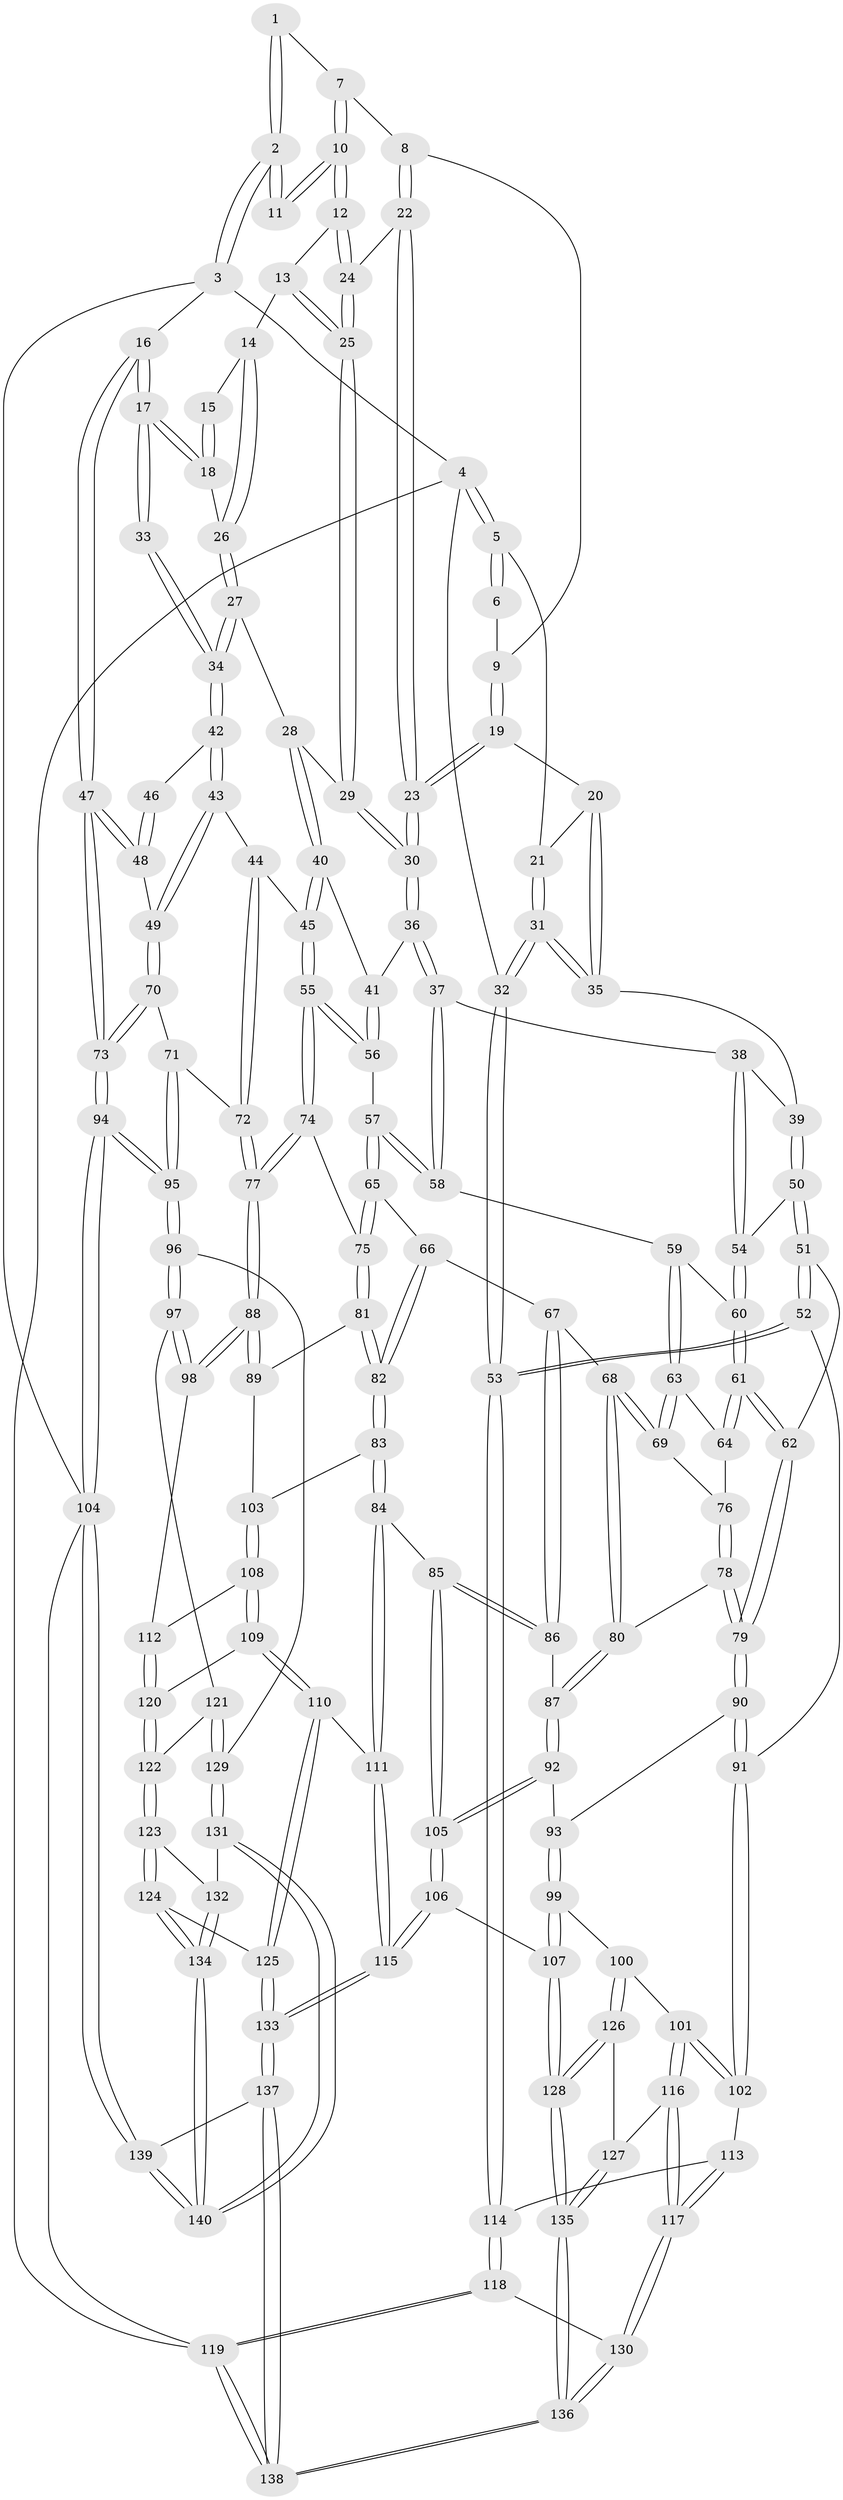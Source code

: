 // coarse degree distribution, {5: 0.21428571428571427, 2: 0.03571428571428571, 1: 0.017857142857142856, 3: 0.16071428571428573, 4: 0.42857142857142855, 6: 0.08928571428571429, 10: 0.017857142857142856, 7: 0.03571428571428571}
// Generated by graph-tools (version 1.1) at 2025/04/03/04/25 22:04:36]
// undirected, 140 vertices, 347 edges
graph export_dot {
graph [start="1"]
  node [color=gray90,style=filled];
  1 [pos="+0.5392587208159774+0"];
  2 [pos="+1+0"];
  3 [pos="+1+0"];
  4 [pos="+0+0"];
  5 [pos="+0+0"];
  6 [pos="+0.3072930875330753+0"];
  7 [pos="+0.5446449449815868+0"];
  8 [pos="+0.5143791440505096+0.02767087704865847"];
  9 [pos="+0.40564923959464005+0.0805199942229326"];
  10 [pos="+0.684345448719189+0.08195714260852095"];
  11 [pos="+0.9255025528386964+0"];
  12 [pos="+0.6868014599017931+0.09924481018906017"];
  13 [pos="+0.7113485149532355+0.1300263938255989"];
  14 [pos="+0.7134577770768629+0.13110578940858306"];
  15 [pos="+0.796424272775165+0.07557133635447051"];
  16 [pos="+1+0.016970875678759875"];
  17 [pos="+1+0.09177820620448085"];
  18 [pos="+0.8485601877526934+0.17510081637396377"];
  19 [pos="+0.330552813644005+0.16807858637220513"];
  20 [pos="+0.18062750622181592+0.1133079603820892"];
  21 [pos="+0.13451725030659167+0.031771521186952555"];
  22 [pos="+0.528256201015825+0.13257510916897394"];
  23 [pos="+0.3952723215805147+0.21886293124088943"];
  24 [pos="+0.5449226749893389+0.14250336445556597"];
  25 [pos="+0.602175123105228+0.23811249343014965"];
  26 [pos="+0.7765133120829546+0.21078636712065058"];
  27 [pos="+0.7568517905970278+0.299146123698172"];
  28 [pos="+0.6406504994180974+0.3072808373389734"];
  29 [pos="+0.605242189805721+0.2675027772967546"];
  30 [pos="+0.41785592521137926+0.30152171402402683"];
  31 [pos="+0+0.4615595968679524"];
  32 [pos="+0+0.507223758799605"];
  33 [pos="+0.9823959262669651+0.2770767543956614"];
  34 [pos="+0.7768707748936564+0.3221652788401546"];
  35 [pos="+0.15199261609446263+0.3180817067585031"];
  36 [pos="+0.40769864548162504+0.35481375625111483"];
  37 [pos="+0.38300004262193343+0.3801526045018212"];
  38 [pos="+0.1948581607656593+0.34692266895275425"];
  39 [pos="+0.17459159126223184+0.3379077928245768"];
  40 [pos="+0.6249782087004082+0.3461907807539885"];
  41 [pos="+0.4541258921555264+0.37672856163046115"];
  42 [pos="+0.7841464371393168+0.3516693609287647"];
  43 [pos="+0.79236118481574+0.40821307275355434"];
  44 [pos="+0.7232648277016134+0.4693239720850299"];
  45 [pos="+0.6129983315857551+0.4854419202201403"];
  46 [pos="+0.9367463556113591+0.36538104286311995"];
  47 [pos="+1+0.5129477051100632"];
  48 [pos="+0.9247273983078718+0.40563115266959937"];
  49 [pos="+0.8693706513490981+0.460937937530177"];
  50 [pos="+0.1797093060354546+0.476922272487599"];
  51 [pos="+0.13337863883921872+0.5737757086716148"];
  52 [pos="+0.12364076971988232+0.5753410369027696"];
  53 [pos="+0+0.530948652419186"];
  54 [pos="+0.25665396946915353+0.47833276324557783"];
  55 [pos="+0.605637476391126+0.4931263902717174"];
  56 [pos="+0.5467085452719699+0.4566123139749156"];
  57 [pos="+0.401462809830891+0.5054876141830243"];
  58 [pos="+0.3739512849877537+0.4369106710944266"];
  59 [pos="+0.33415642548687663+0.4597659891301014"];
  60 [pos="+0.26188722523608304+0.48257724120577017"];
  61 [pos="+0.24154082380562414+0.5536592130506534"];
  62 [pos="+0.1956608428208266+0.5875415265715772"];
  63 [pos="+0.29464272639288125+0.555343502952433"];
  64 [pos="+0.27992970093490216+0.556054191986947"];
  65 [pos="+0.4086737207884593+0.5339052021749046"];
  66 [pos="+0.40598969960955245+0.5411375771722425"];
  67 [pos="+0.3824237197736045+0.5675463646453963"];
  68 [pos="+0.36507105155927805+0.5814645036859749"];
  69 [pos="+0.34330005189887347+0.5752406976429966"];
  70 [pos="+0.8944132185479249+0.5309719842607883"];
  71 [pos="+0.8278672803464622+0.6027703587165594"];
  72 [pos="+0.7988910030951688+0.6151177451328023"];
  73 [pos="+1+0.5839977525772793"];
  74 [pos="+0.5990677860428947+0.5201238069199591"];
  75 [pos="+0.571592811787697+0.5453368174937742"];
  76 [pos="+0.29434468244188583+0.5988421052659214"];
  77 [pos="+0.7441195145657039+0.6717689657745071"];
  78 [pos="+0.2772086549861274+0.6305087414461654"];
  79 [pos="+0.2333586932502132+0.6379740272131008"];
  80 [pos="+0.3486265567335253+0.6325229631997701"];
  81 [pos="+0.5570279866270305+0.587544378180101"];
  82 [pos="+0.500111947451061+0.67585193255923"];
  83 [pos="+0.495542464374569+0.6960298637734128"];
  84 [pos="+0.47383482808859423+0.7065923565029979"];
  85 [pos="+0.4703193103339403+0.7062448016474462"];
  86 [pos="+0.45442816162088134+0.7020576323213162"];
  87 [pos="+0.3630147045733833+0.6914449058152267"];
  88 [pos="+0.7371377042878509+0.7017682034489301"];
  89 [pos="+0.6375998086670209+0.6921944522794378"];
  90 [pos="+0.23822195495266169+0.6721132228267019"];
  91 [pos="+0.15049218921276014+0.7363618621472212"];
  92 [pos="+0.32608989618002443+0.7269290071604163"];
  93 [pos="+0.25440198611408305+0.6924071137028434"];
  94 [pos="+1+0.9575302883742385"];
  95 [pos="+1+0.9534672072137228"];
  96 [pos="+0.8323441200145568+0.8419095871646197"];
  97 [pos="+0.7549856844528091+0.7453340206348338"];
  98 [pos="+0.7410941855671022+0.7241140374788916"];
  99 [pos="+0.2067196470074477+0.8096554342788694"];
  100 [pos="+0.19377463545256937+0.8076669159439042"];
  101 [pos="+0.1784027334315274+0.7958858427733406"];
  102 [pos="+0.1464593774290314+0.7471717384095201"];
  103 [pos="+0.5327104181344421+0.7181734678348205"];
  104 [pos="+1+1"];
  105 [pos="+0.3188496566091452+0.8392018474427696"];
  106 [pos="+0.31629505650387585+0.8518480579234631"];
  107 [pos="+0.2990264715023128+0.8547238575620084"];
  108 [pos="+0.5588065562328611+0.7675574644854252"];
  109 [pos="+0.5315218898688844+0.8321498129459493"];
  110 [pos="+0.5091079501685406+0.8663196287477956"];
  111 [pos="+0.46480281935279155+0.7590302668414556"];
  112 [pos="+0.6217053730363806+0.7960276588497889"];
  113 [pos="+0.13511647194443735+0.7467682387720606"];
  114 [pos="+0+0.5987690858129328"];
  115 [pos="+0.3674604339466415+0.8828393378898749"];
  116 [pos="+0.024336200865177012+0.8632954539820428"];
  117 [pos="+0+0.8529080696587352"];
  118 [pos="+0+0.7855949676474281"];
  119 [pos="+0+1"];
  120 [pos="+0.6183564566691495+0.8279027069054721"];
  121 [pos="+0.6471924059733589+0.8688068816367123"];
  122 [pos="+0.6213284246804756+0.8723157131188366"];
  123 [pos="+0.6184852402168093+0.8768170227613482"];
  124 [pos="+0.5682932680462264+0.9128391495130641"];
  125 [pos="+0.4992073653123657+0.9191005123099589"];
  126 [pos="+0.16014927007770116+0.8613906336723578"];
  127 [pos="+0.06638460145692061+0.8932715359611348"];
  128 [pos="+0.1808094452855356+1"];
  129 [pos="+0.7706921977528676+0.8896877750724866"];
  130 [pos="+0+0.8383567031023531"];
  131 [pos="+0.7539577954397672+0.9122556657708127"];
  132 [pos="+0.6645951401416479+0.9233736239538871"];
  133 [pos="+0.44201158425911613+0.9625497581767701"];
  134 [pos="+0.6429718345884643+0.9867427344295862"];
  135 [pos="+0.16592197759234248+1"];
  136 [pos="+0.1625576216731655+1"];
  137 [pos="+0.42656609787237965+1"];
  138 [pos="+0.17673039739364263+1"];
  139 [pos="+0.6870834156621028+1"];
  140 [pos="+0.6879476818549446+1"];
  1 -- 2;
  1 -- 2;
  1 -- 7;
  2 -- 3;
  2 -- 3;
  2 -- 11;
  2 -- 11;
  3 -- 4;
  3 -- 16;
  3 -- 104;
  4 -- 5;
  4 -- 5;
  4 -- 32;
  4 -- 119;
  5 -- 6;
  5 -- 6;
  5 -- 21;
  6 -- 9;
  7 -- 8;
  7 -- 10;
  7 -- 10;
  8 -- 9;
  8 -- 22;
  8 -- 22;
  9 -- 19;
  9 -- 19;
  10 -- 11;
  10 -- 11;
  10 -- 12;
  10 -- 12;
  12 -- 13;
  12 -- 24;
  12 -- 24;
  13 -- 14;
  13 -- 25;
  13 -- 25;
  14 -- 15;
  14 -- 26;
  14 -- 26;
  15 -- 18;
  15 -- 18;
  16 -- 17;
  16 -- 17;
  16 -- 47;
  16 -- 47;
  17 -- 18;
  17 -- 18;
  17 -- 33;
  17 -- 33;
  18 -- 26;
  19 -- 20;
  19 -- 23;
  19 -- 23;
  20 -- 21;
  20 -- 35;
  20 -- 35;
  21 -- 31;
  21 -- 31;
  22 -- 23;
  22 -- 23;
  22 -- 24;
  23 -- 30;
  23 -- 30;
  24 -- 25;
  24 -- 25;
  25 -- 29;
  25 -- 29;
  26 -- 27;
  26 -- 27;
  27 -- 28;
  27 -- 34;
  27 -- 34;
  28 -- 29;
  28 -- 40;
  28 -- 40;
  29 -- 30;
  29 -- 30;
  30 -- 36;
  30 -- 36;
  31 -- 32;
  31 -- 32;
  31 -- 35;
  31 -- 35;
  32 -- 53;
  32 -- 53;
  33 -- 34;
  33 -- 34;
  34 -- 42;
  34 -- 42;
  35 -- 39;
  36 -- 37;
  36 -- 37;
  36 -- 41;
  37 -- 38;
  37 -- 58;
  37 -- 58;
  38 -- 39;
  38 -- 54;
  38 -- 54;
  39 -- 50;
  39 -- 50;
  40 -- 41;
  40 -- 45;
  40 -- 45;
  41 -- 56;
  41 -- 56;
  42 -- 43;
  42 -- 43;
  42 -- 46;
  43 -- 44;
  43 -- 49;
  43 -- 49;
  44 -- 45;
  44 -- 72;
  44 -- 72;
  45 -- 55;
  45 -- 55;
  46 -- 48;
  46 -- 48;
  47 -- 48;
  47 -- 48;
  47 -- 73;
  47 -- 73;
  48 -- 49;
  49 -- 70;
  49 -- 70;
  50 -- 51;
  50 -- 51;
  50 -- 54;
  51 -- 52;
  51 -- 52;
  51 -- 62;
  52 -- 53;
  52 -- 53;
  52 -- 91;
  53 -- 114;
  53 -- 114;
  54 -- 60;
  54 -- 60;
  55 -- 56;
  55 -- 56;
  55 -- 74;
  55 -- 74;
  56 -- 57;
  57 -- 58;
  57 -- 58;
  57 -- 65;
  57 -- 65;
  58 -- 59;
  59 -- 60;
  59 -- 63;
  59 -- 63;
  60 -- 61;
  60 -- 61;
  61 -- 62;
  61 -- 62;
  61 -- 64;
  61 -- 64;
  62 -- 79;
  62 -- 79;
  63 -- 64;
  63 -- 69;
  63 -- 69;
  64 -- 76;
  65 -- 66;
  65 -- 75;
  65 -- 75;
  66 -- 67;
  66 -- 82;
  66 -- 82;
  67 -- 68;
  67 -- 86;
  67 -- 86;
  68 -- 69;
  68 -- 69;
  68 -- 80;
  68 -- 80;
  69 -- 76;
  70 -- 71;
  70 -- 73;
  70 -- 73;
  71 -- 72;
  71 -- 95;
  71 -- 95;
  72 -- 77;
  72 -- 77;
  73 -- 94;
  73 -- 94;
  74 -- 75;
  74 -- 77;
  74 -- 77;
  75 -- 81;
  75 -- 81;
  76 -- 78;
  76 -- 78;
  77 -- 88;
  77 -- 88;
  78 -- 79;
  78 -- 79;
  78 -- 80;
  79 -- 90;
  79 -- 90;
  80 -- 87;
  80 -- 87;
  81 -- 82;
  81 -- 82;
  81 -- 89;
  82 -- 83;
  82 -- 83;
  83 -- 84;
  83 -- 84;
  83 -- 103;
  84 -- 85;
  84 -- 111;
  84 -- 111;
  85 -- 86;
  85 -- 86;
  85 -- 105;
  85 -- 105;
  86 -- 87;
  87 -- 92;
  87 -- 92;
  88 -- 89;
  88 -- 89;
  88 -- 98;
  88 -- 98;
  89 -- 103;
  90 -- 91;
  90 -- 91;
  90 -- 93;
  91 -- 102;
  91 -- 102;
  92 -- 93;
  92 -- 105;
  92 -- 105;
  93 -- 99;
  93 -- 99;
  94 -- 95;
  94 -- 95;
  94 -- 104;
  94 -- 104;
  95 -- 96;
  95 -- 96;
  96 -- 97;
  96 -- 97;
  96 -- 129;
  97 -- 98;
  97 -- 98;
  97 -- 121;
  98 -- 112;
  99 -- 100;
  99 -- 107;
  99 -- 107;
  100 -- 101;
  100 -- 126;
  100 -- 126;
  101 -- 102;
  101 -- 102;
  101 -- 116;
  101 -- 116;
  102 -- 113;
  103 -- 108;
  103 -- 108;
  104 -- 139;
  104 -- 139;
  104 -- 119;
  105 -- 106;
  105 -- 106;
  106 -- 107;
  106 -- 115;
  106 -- 115;
  107 -- 128;
  107 -- 128;
  108 -- 109;
  108 -- 109;
  108 -- 112;
  109 -- 110;
  109 -- 110;
  109 -- 120;
  110 -- 111;
  110 -- 125;
  110 -- 125;
  111 -- 115;
  111 -- 115;
  112 -- 120;
  112 -- 120;
  113 -- 114;
  113 -- 117;
  113 -- 117;
  114 -- 118;
  114 -- 118;
  115 -- 133;
  115 -- 133;
  116 -- 117;
  116 -- 117;
  116 -- 127;
  117 -- 130;
  117 -- 130;
  118 -- 119;
  118 -- 119;
  118 -- 130;
  119 -- 138;
  119 -- 138;
  120 -- 122;
  120 -- 122;
  121 -- 122;
  121 -- 129;
  121 -- 129;
  122 -- 123;
  122 -- 123;
  123 -- 124;
  123 -- 124;
  123 -- 132;
  124 -- 125;
  124 -- 134;
  124 -- 134;
  125 -- 133;
  125 -- 133;
  126 -- 127;
  126 -- 128;
  126 -- 128;
  127 -- 135;
  127 -- 135;
  128 -- 135;
  128 -- 135;
  129 -- 131;
  129 -- 131;
  130 -- 136;
  130 -- 136;
  131 -- 132;
  131 -- 140;
  131 -- 140;
  132 -- 134;
  132 -- 134;
  133 -- 137;
  133 -- 137;
  134 -- 140;
  134 -- 140;
  135 -- 136;
  135 -- 136;
  136 -- 138;
  136 -- 138;
  137 -- 138;
  137 -- 138;
  137 -- 139;
  139 -- 140;
  139 -- 140;
}
